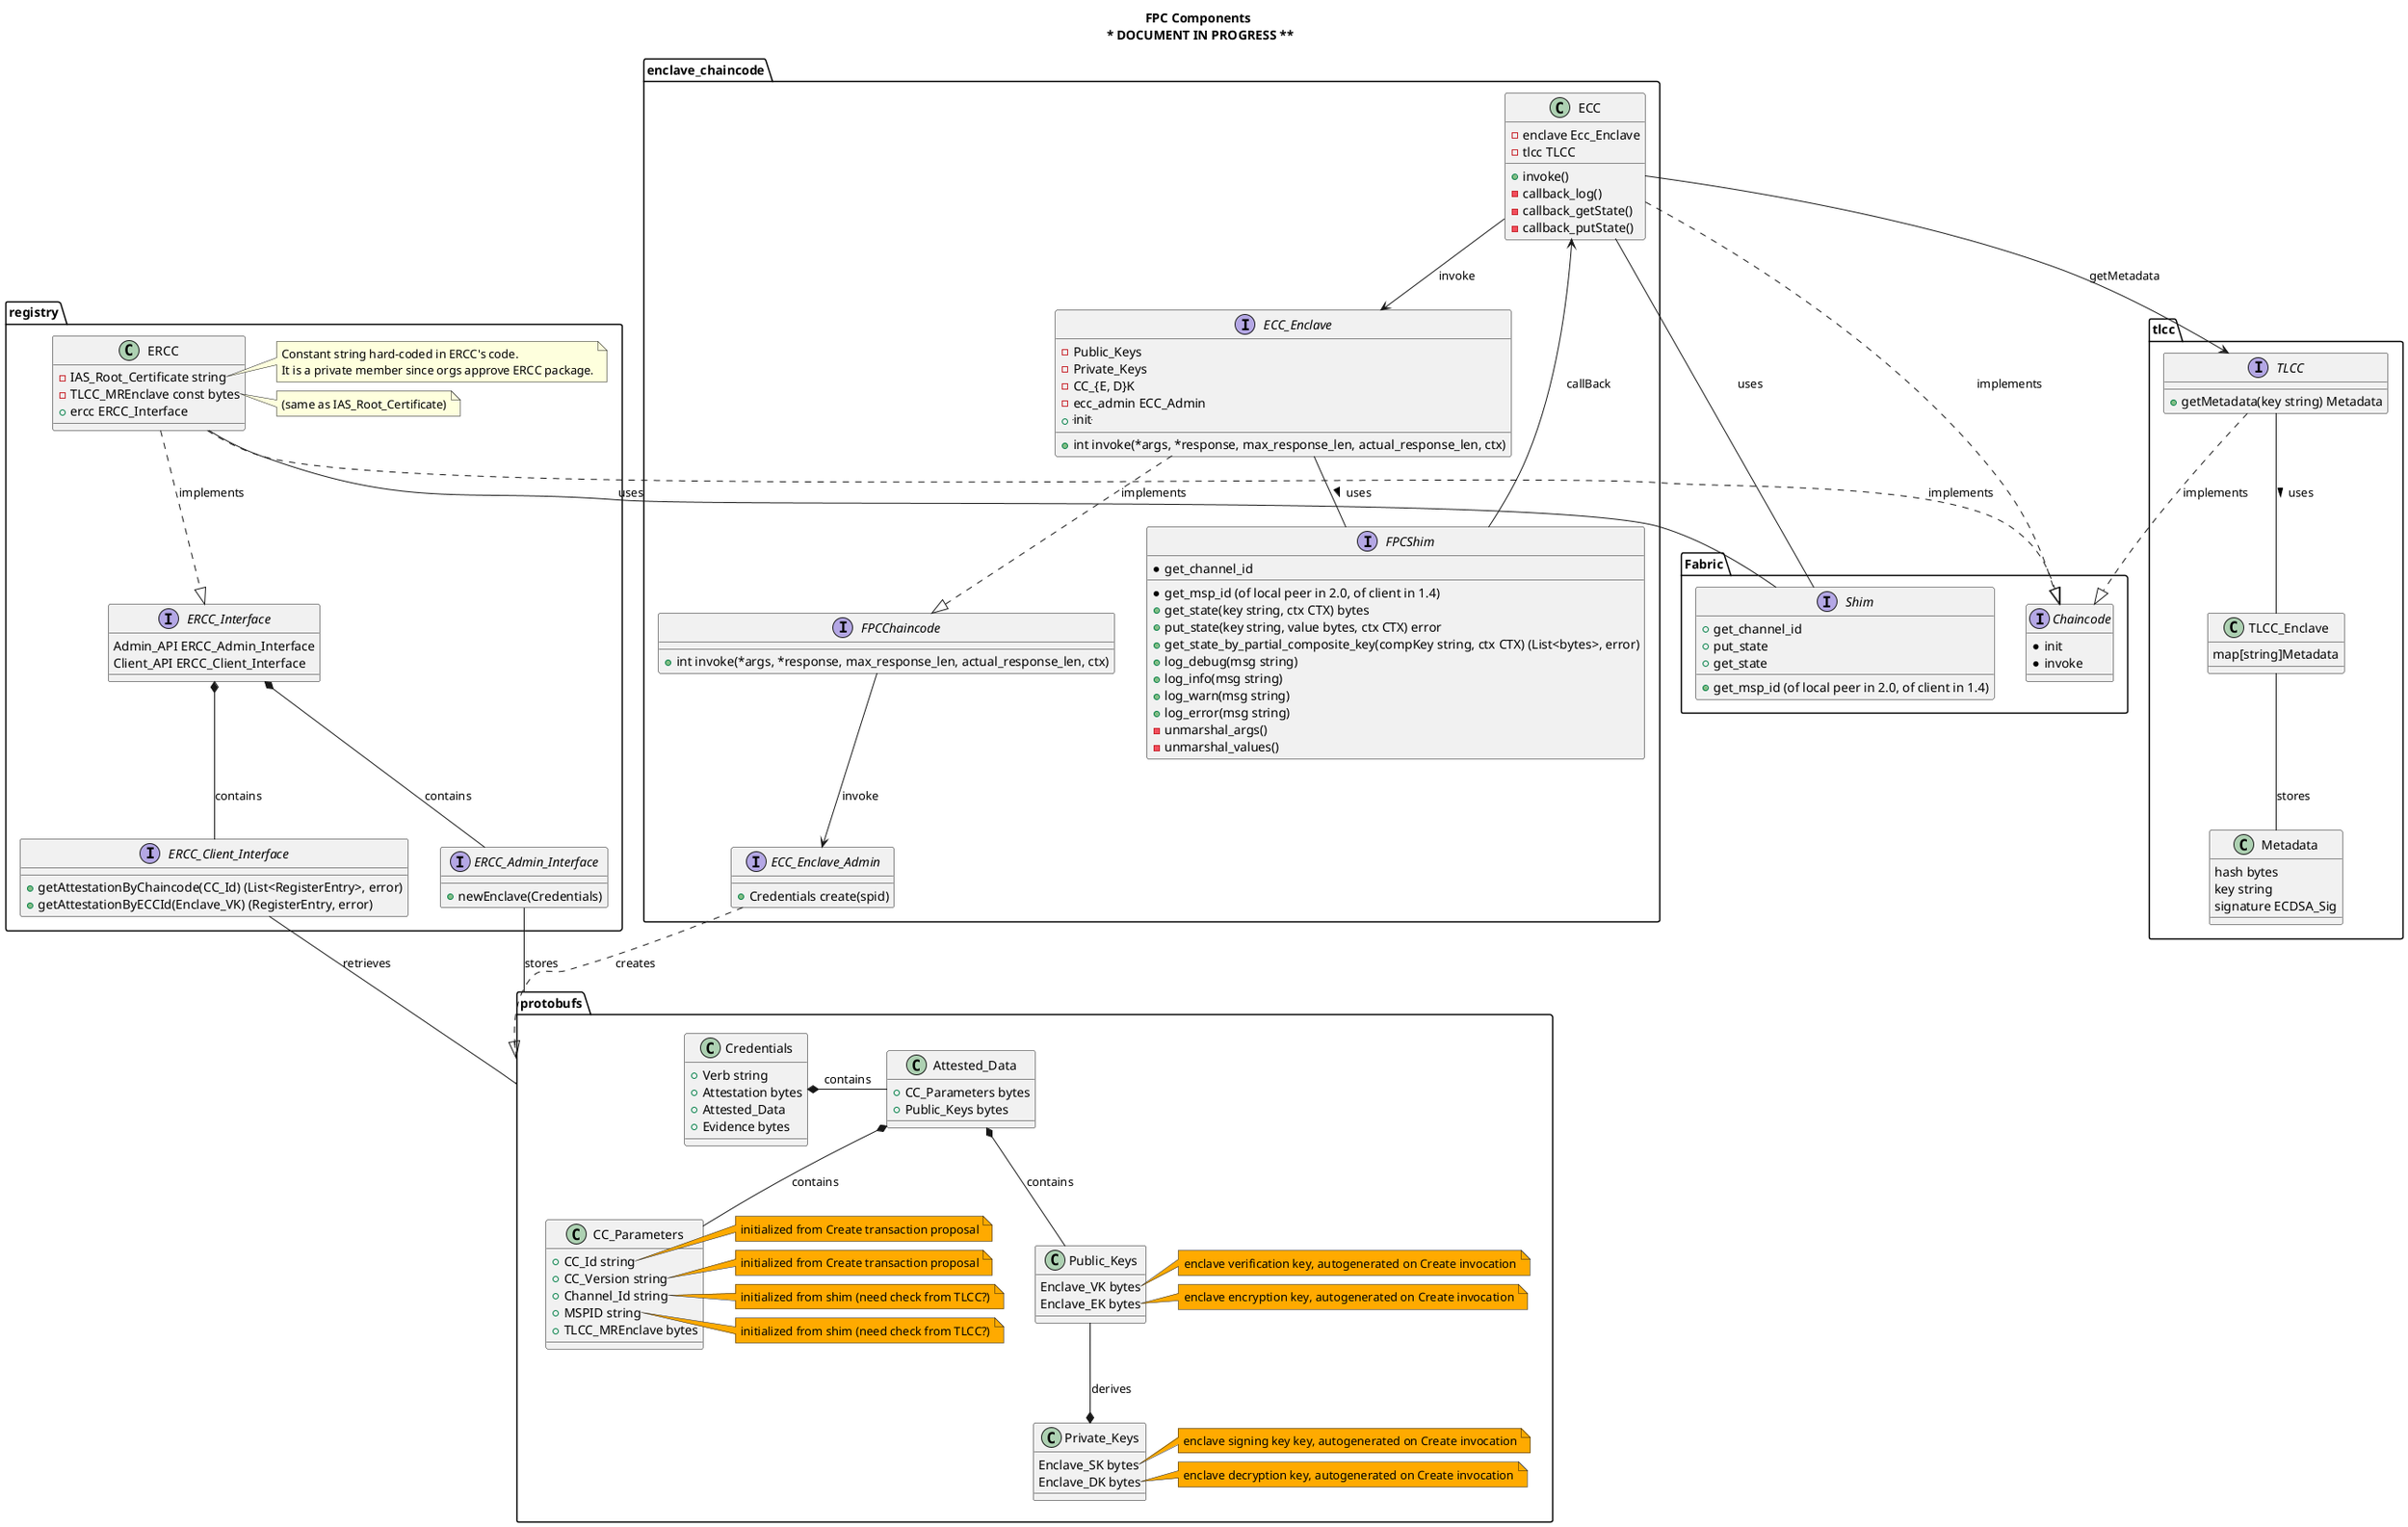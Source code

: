 /'
    Copyright 2020 Intel Corporation
    Copyright IBM Corp. All Rights Reserved.

    SPDX-License-Identifier: Apache-2.0
'/

@startuml

title FPC Components\n ***** DOCUMENT IN PROGRESS ******

top to bottom direction

package protobufs {

class CC_Parameters {
    + CC_Id string
    + CC_Version string
    + Channel_Id string
    + MSPID string
    + TLCC_MREnclave bytes
}

class Public_Keys {
    Enclave_VK bytes
    Enclave_EK bytes
}

class Private_Keys {
    Enclave_SK bytes
    Enclave_DK bytes
}

class Attested_Data {
    + CC_Parameters bytes
    + Public_Keys bytes
}

Attested_Data *-down-  CC_Parameters : contains
Attested_Data *-down-  Public_Keys : contains
Private_Keys *-up- Public_Keys : derives

note right of CC_Parameters::CC_Id #FFaa00
    initialized from Create transaction proposal
end note
note right of CC_Parameters::CC_Version #FFaa00
    initialized from Create transaction proposal
end note
note right of CC_Parameters::Channel_Id #FFaa00
    initialized from shim (need check from TLCC?)
end note
note right of CC_Parameters::MSPID #FFaa00
    initialized from shim (need check from TLCC?)
end note
note right of Public_Keys::Enclave_VK #FFaa00
    enclave verification key, autogenerated on Create invocation
end note
note right of Public_Keys::Enclave_EK #FFaa00
    enclave encryption key, autogenerated on Create invocation
end note
note right of Private_Keys::Enclave_SK #FFaa00
    enclave signing key key, autogenerated on Create invocation
end note
note right of Private_Keys::Enclave_DK #FFaa00
    enclave decryption key, autogenerated on Create invocation
end note

class Credentials {
    + Verb string
    + Attestation bytes
    + Attested_Data
    + Evidence bytes
}

} /' package protobufs '/

Credentials *- Attested_Data : contains

package registry {

class ERCC {
    - IAS_Root_Certificate string
    - TLCC_MREnclave const bytes
    + ercc ERCC_Interface
}

note right of ERCC::IAS_Root_Certificate
    Constant string hard-coded in ERCC's code.
    It is a private member since orgs approve ERCC package.
end note

note right of ERCC::TLCC_MREnclave
    (same as IAS_Root_Certificate)
end note

interface ERCC_Admin_Interface {
    + newEnclave(Credentials)
}

interface ERCC_Client_Interface {
    + getAttestationByChaincode(CC_Id) (List<RegisterEntry>, error)
    + getAttestationByECCId(Enclave_VK) (RegisterEntry, error)
}

interface ERCC_Interface {
    Admin_API ERCC_Admin_Interface
    Client_API ERCC_Client_Interface
}

} /' package registry '/

ERCC_Interface *-- ERCC_Admin_Interface: contains
ERCC_Interface *-- ERCC_Client_Interface: contains

ERCC_Admin_Interface -down- protobufs: stores
ERCC_Client_Interface -down- protobufs: retrieves

package Fabric {

    interface Shim {
        + get_channel_id
        + get_msp_id (of local peer in 2.0, of client in 1.4)
        + put_state
        + get_state
        ' * get_state_by_partial_composite_key
        ' * getLogger
    }

    interface Chaincode {
        * init
        * invoke
    }
}

package enclave_chaincode {

class ECC {
    - enclave Ecc_Enclave
    - tlcc TLCC
    + invoke()
    - callback_log()
    - callback_getState()
    - callback_putState()
}

interface ECC_Enclave_Admin {
    + Credentials create(spid)
}

interface ECC_Enclave {
    -Public_Keys
    -Private_Keys
    - CC_{E, D}K
    - ecc_admin ECC_Admin
    + --init--
    + int invoke(*args, *response, max_response_len, actual_response_len, ctx)
}

interface FPCShim {
    * get_channel_id
    * get_msp_id (of local peer in 2.0, of client in 1.4)
	+ get_state(key string, ctx CTX) bytes
	+ put_state(key string, value bytes, ctx CTX) error
    + get_state_by_partial_composite_key(compKey string, ctx CTX) (List<bytes>, error)
    + log_debug(msg string)
    + log_info(msg string)
    + log_warn(msg string)
    + log_error(msg string)
	- unmarshal_args()
	- unmarshal_values()
}

interface FPCChaincode {
    + int invoke(*args, *response, max_response_len, actual_response_len, ctx)
}

} /' package enclave chaincode '/

package tlcc {

interface TLCC {
    + getMetadata(key string) Metadata
}

class TLCC_Enclave {
    map[string]Metadata
}


class Metadata {
    hash bytes
    key string
    signature ECDSA_Sig
}

TLCC_Enclave -down- Metadata : stores

} /' package tlcc'/

ECC .down.|> Chaincode : implements
TLCC .down.|> Chaincode : implements
ERCC .down.|> Chaincode : implements
ERCC .down.|> ERCC_Interface : implements

ECC_Enclave .down.|> FPCChaincode: implements
FPCChaincode -down-> ECC_Enclave_Admin : invoke

ECC_Enclave_Admin .down.|> protobufs: creates

ECC -down-> ECC_Enclave : invoke
ECC -down- Shim : uses
ECC --> TLCC : getMetadata

ERCC -- Shim : uses

TLCC -down- TLCC_Enclave : uses >

ECC_Enclave -down- FPCShim : uses >

FPCShim -up-> ECC : callBack

@enduml
